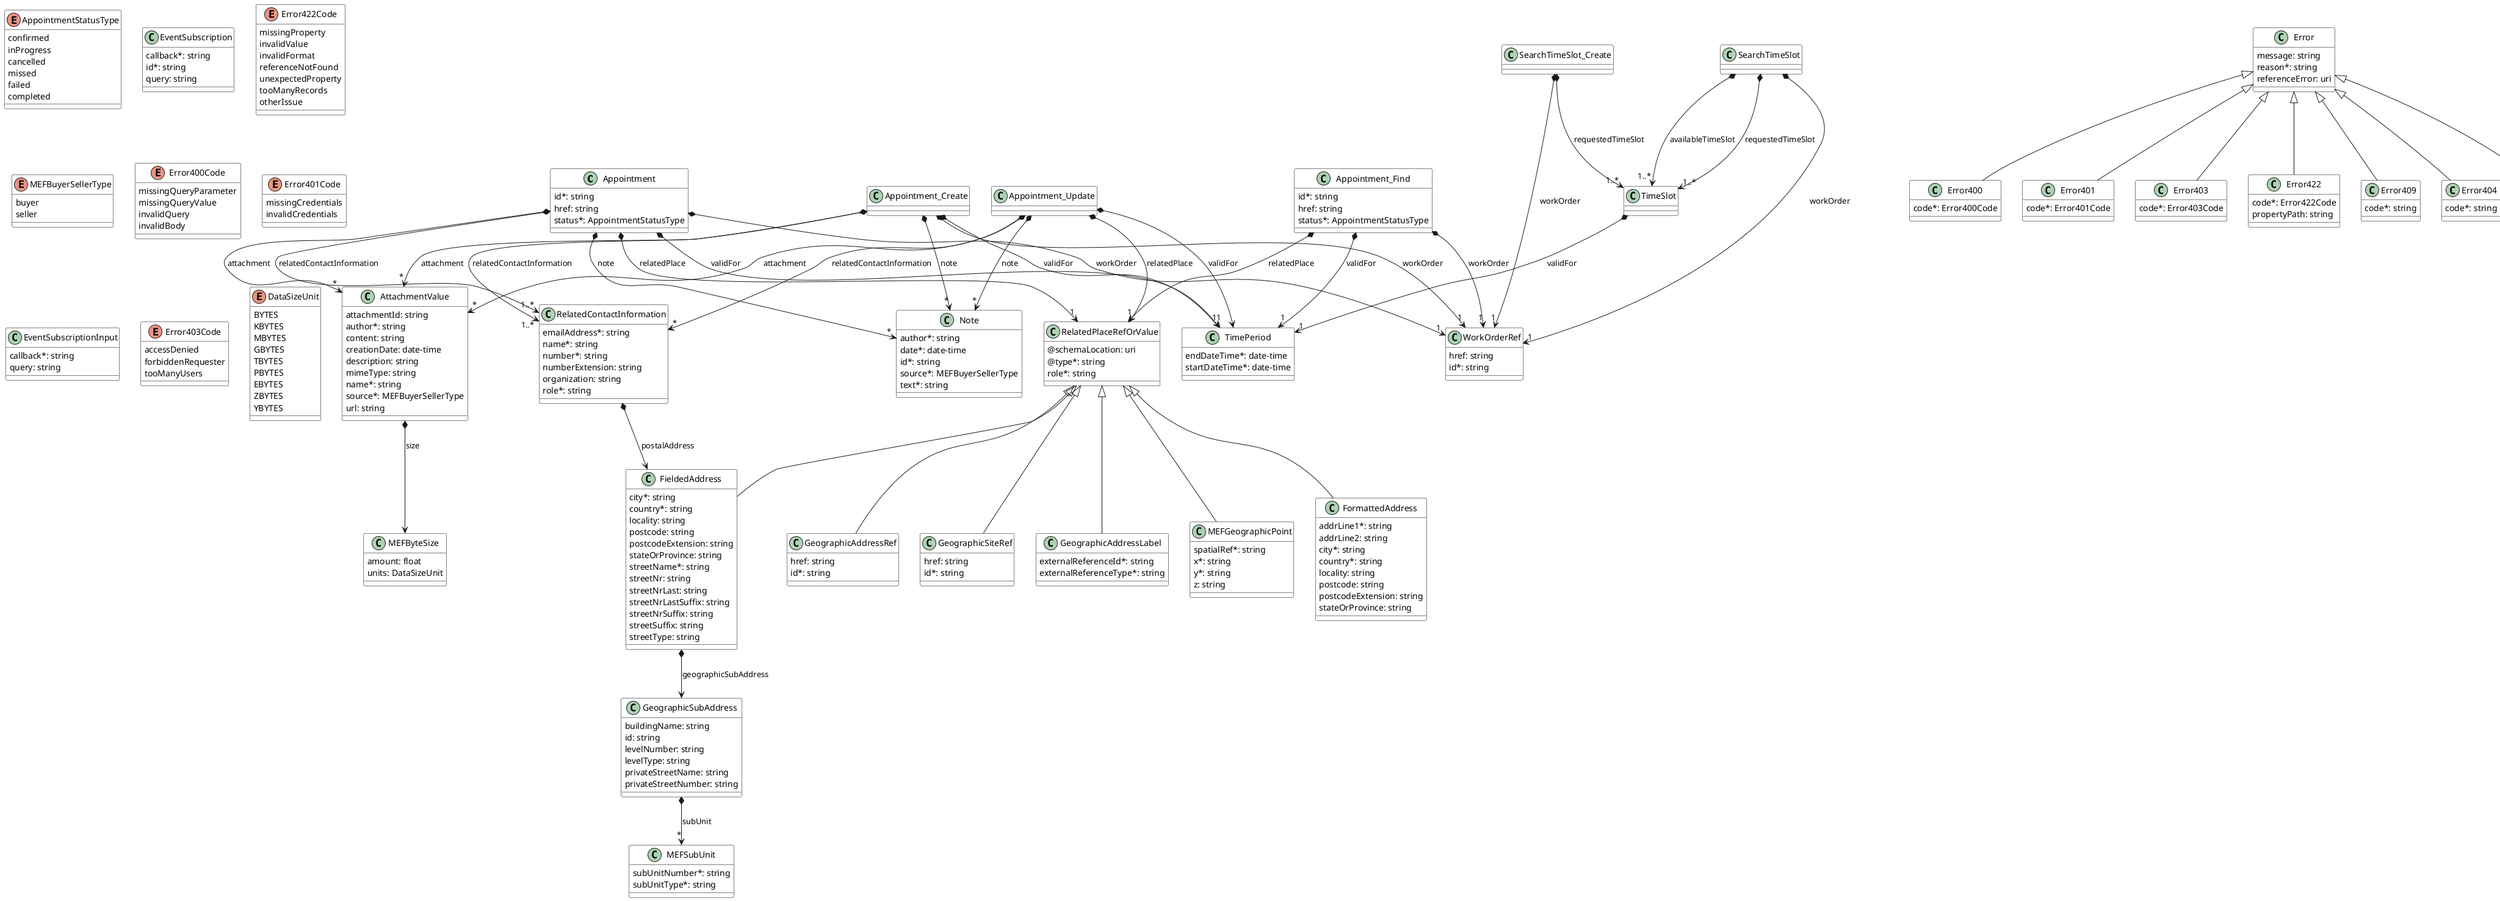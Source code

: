@startuml
skinparam {
    ClassBackgroundColor White
    ClassBorderColor Black
}

class Appointment {

    id*: string
    href: string
    status*: AppointmentStatusType
}

Appointment *-->"*" AttachmentValue : attachment
Appointment *-->"*" Note : note
Appointment *-->"1" RelatedPlaceRefOrValue : relatedPlace
Appointment *-->"1" TimePeriod : validFor
Appointment *-->"1..*" RelatedContactInformation : relatedContactInformation
Appointment *-->"1" WorkOrderRef : workOrder


class Appointment_Find {

    id*: string
    href: string
    status*: AppointmentStatusType
}

Appointment_Find *-->"1" RelatedPlaceRefOrValue : relatedPlace
Appointment_Find *-->"1" TimePeriod : validFor
Appointment_Find *-->"1" WorkOrderRef : workOrder


enum AppointmentStatusType {

    confirmed
    inProgress
    cancelled
    missed
    failed
    completed
}
class Appointment_Create {

}

Appointment_Create *-->"*" AttachmentValue : attachment
Appointment_Create *-->"*" Note : note
Appointment_Create *-->"1..*" RelatedContactInformation : relatedContactInformation
Appointment_Create *-->"1" TimePeriod : validFor
Appointment_Create *-->"1" WorkOrderRef : workOrder


class Appointment_Update {

}

Appointment_Update *-->"*" AttachmentValue : attachment
Appointment_Update *-->"*" Note : note
Appointment_Update *--> RelatedPlaceRefOrValue : relatedPlace
Appointment_Update *-->"*" RelatedContactInformation : relatedContactInformation
Appointment_Update *--> TimePeriod : validFor


class AttachmentValue {

    attachmentId: string
    author*: string
    content: string
    creationDate: date-time
    description: string
    mimeType: string
    name*: string
    source*: MEFBuyerSellerType
    url: string
}

AttachmentValue *--> MEFByteSize : size


class Error400 {

    code*: Error400Code
}
Error <|-- Error400



class Error401 {

    code*: Error401Code
}
Error <|-- Error401



class Error403 {

    code*: Error403Code
}
Error <|-- Error403



class Error422 {

    code*: Error422Code
    propertyPath: string
}
Error <|-- Error422



class EventSubscription {

    callback*: string
    id*: string
    query: string
}



class FieldedAddress {

    city*: string
    country*: string
    locality: string
    postcode: string
    postcodeExtension: string
    stateOrProvince: string
    streetName*: string
    streetNr: string
    streetNrLast: string
    streetNrLastSuffix: string
    streetNrSuffix: string
    streetSuffix: string
    streetType: string
}
RelatedPlaceRefOrValue <|-- FieldedAddress

FieldedAddress *--> GeographicSubAddress : geographicSubAddress


class GeographicAddressLabel {

    externalReferenceId*: string
    externalReferenceType*: string
}
RelatedPlaceRefOrValue <|-- GeographicAddressLabel



class RelatedPlaceRefOrValue {

    @schemaLocation: uri
    @type*: string
    role*: string
}



class SearchTimeSlot_Create {

}

SearchTimeSlot_Create *-->"1..*" TimeSlot : requestedTimeSlot
SearchTimeSlot_Create *-->"1" WorkOrderRef : workOrder


enum Error422Code {

    missingProperty
    invalidValue
    invalidFormat
    referenceNotFound
    unexpectedProperty
    tooManyRecords
    otherIssue
}
enum MEFBuyerSellerType {

    buyer
    seller
}
class MEFGeographicPoint {

    spatialRef*: string
    x*: string
    y*: string
    z: string
}
RelatedPlaceRefOrValue <|-- MEFGeographicPoint



class TimeSlot {

}

TimeSlot *-->"1" TimePeriod : validFor


enum Error400Code {

    missingQueryParameter
    missingQueryValue
    invalidQuery
    invalidBody
}
class Error409 {

    code*: string
}
Error <|-- Error409



enum Error401Code {

    missingCredentials
    invalidCredentials
}
class Error404 {

    code*: string
}
Error <|-- Error404



class EventSubscriptionInput {

    callback*: string
    query: string
}



enum Error403Code {

    accessDenied
    forbiddenRequester
    tooManyUsers
}
enum DataSizeUnit {

    BYTES
    KBYTES
    MBYTES
    GBYTES
    TBYTES
    PBYTES
    EBYTES
    ZBYTES
    YBYTES
}
class Error500 {

    code*: string
}
Error <|-- Error500



class Error {

    message: string
    reason*: string
    referenceError: uri
}



class FormattedAddress {

    addrLine1*: string
    addrLine2: string
    city*: string
    country*: string
    locality: string
    postcode: string
    postcodeExtension: string
    stateOrProvince: string
}
RelatedPlaceRefOrValue <|-- FormattedAddress



class GeographicAddressRef {

    href: string
    id*: string
}
RelatedPlaceRefOrValue <|-- GeographicAddressRef



class GeographicSiteRef {

    href: string
    id*: string
}
RelatedPlaceRefOrValue <|-- GeographicSiteRef



class GeographicSubAddress {

    buildingName: string
    id: string
    levelNumber: string
    levelType: string
    privateStreetName: string
    privateStreetNumber: string
}

GeographicSubAddress *-->"*" MEFSubUnit : subUnit


class MEFByteSize {

    amount: float
    units: DataSizeUnit
}



class MEFSubUnit {

    subUnitNumber*: string
    subUnitType*: string
}



class Note {

    author*: string
    date*: date-time
    id*: string
    source*: MEFBuyerSellerType
    text*: string
}



class RelatedContactInformation {

    emailAddress*: string
    name*: string
    number*: string
    numberExtension: string
    organization: string
    role*: string
}

RelatedContactInformation *--> FieldedAddress : postalAddress


class SearchTimeSlot {

}

SearchTimeSlot *-->"1..*" TimeSlot : availableTimeSlot
SearchTimeSlot *-->"1..*" TimeSlot : requestedTimeSlot
SearchTimeSlot *-->"1" WorkOrderRef : workOrder


class TimePeriod {

    endDateTime*: date-time
    startDateTime*: date-time
}



class WorkOrderRef {

    href: string
    id*: string
}



@enduml
